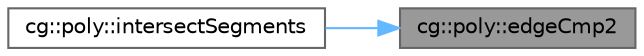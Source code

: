 digraph "cg::poly::edgeCmp2"
{
 // LATEX_PDF_SIZE
  bgcolor="transparent";
  edge [fontname=Helvetica,fontsize=10,labelfontname=Helvetica,labelfontsize=10];
  node [fontname=Helvetica,fontsize=10,shape=box,height=0.2,width=0.4];
  rankdir="RL";
  Node1 [id="Node000001",label="cg::poly::edgeCmp2",height=0.2,width=0.4,color="gray40", fillcolor="grey60", style="filled", fontcolor="black",tooltip=" "];
  Node1 -> Node2 [id="edge1_Node000001_Node000002",dir="back",color="steelblue1",style="solid",tooltip=" "];
  Node2 [id="Node000002",label="cg::poly::intersectSegments",height=0.2,width=0.4,color="grey40", fillcolor="white", style="filled",URL="$namespacecg_1_1poly.html#a1cb4962003c8e69d78f71d30cf53b49e",tooltip=" "];
}
